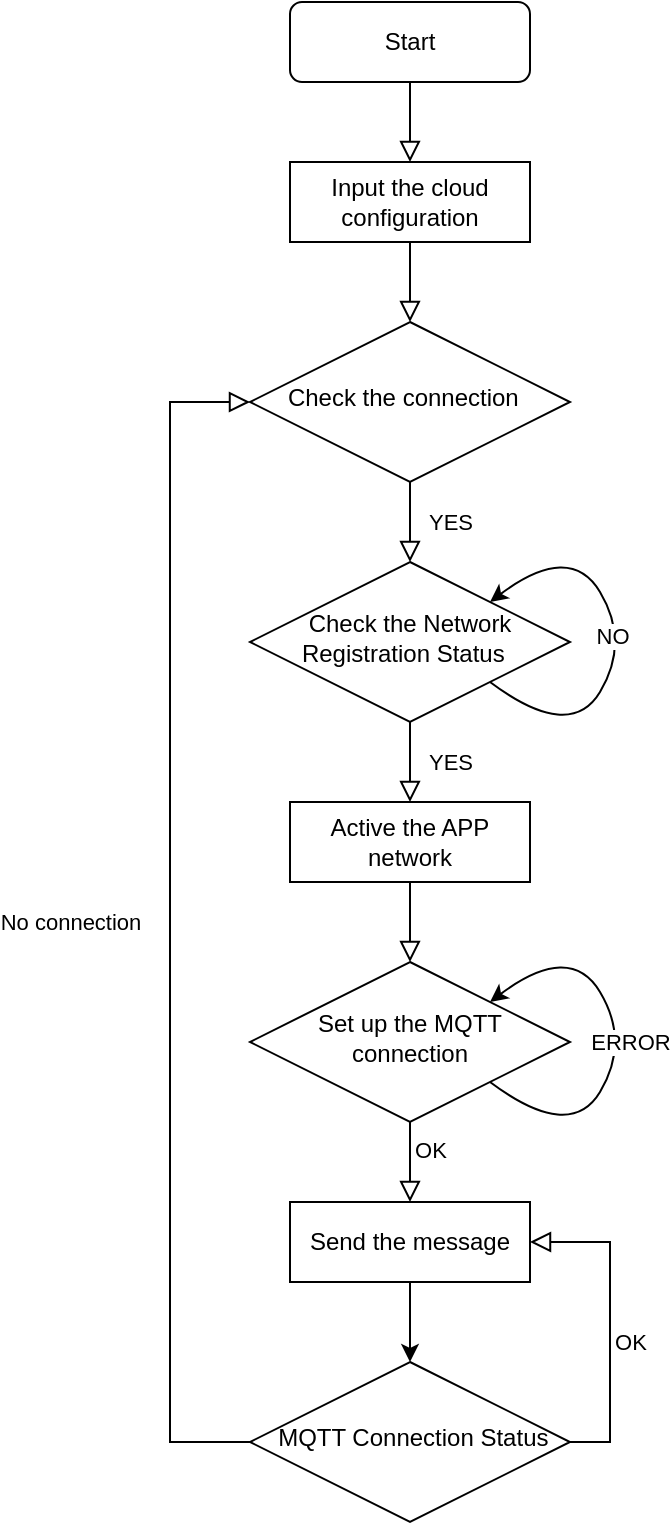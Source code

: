 <mxfile version="22.1.11" type="github">
  <diagram id="C5RBs43oDa-KdzZeNtuy" name="Page-1">
    <mxGraphModel dx="2331" dy="1058" grid="1" gridSize="10" guides="1" tooltips="1" connect="1" arrows="1" fold="1" page="1" pageScale="1" pageWidth="827" pageHeight="1169" math="0" shadow="0">
      <root>
        <mxCell id="WIyWlLk6GJQsqaUBKTNV-0" />
        <mxCell id="WIyWlLk6GJQsqaUBKTNV-1" parent="WIyWlLk6GJQsqaUBKTNV-0" />
        <mxCell id="WIyWlLk6GJQsqaUBKTNV-2" value="" style="rounded=0;html=1;jettySize=auto;orthogonalLoop=1;fontSize=11;endArrow=block;endFill=0;endSize=8;strokeWidth=1;shadow=0;labelBackgroundColor=none;edgeStyle=orthogonalEdgeStyle;entryX=0.5;entryY=0;entryDx=0;entryDy=0;" parent="WIyWlLk6GJQsqaUBKTNV-1" source="WIyWlLk6GJQsqaUBKTNV-3" target="OWNIvUZ9vy31lBXFUK9q-10" edge="1">
          <mxGeometry relative="1" as="geometry">
            <mxPoint x="440" y="110" as="targetPoint" />
          </mxGeometry>
        </mxCell>
        <mxCell id="WIyWlLk6GJQsqaUBKTNV-3" value="Start" style="rounded=1;whiteSpace=wrap;html=1;fontSize=12;glass=0;strokeWidth=1;shadow=0;" parent="WIyWlLk6GJQsqaUBKTNV-1" vertex="1">
          <mxGeometry x="340" y="40" width="120" height="40" as="geometry" />
        </mxCell>
        <mxCell id="WIyWlLk6GJQsqaUBKTNV-4" value="YES" style="rounded=0;html=1;jettySize=auto;orthogonalLoop=1;fontSize=11;endArrow=block;endFill=0;endSize=8;strokeWidth=1;shadow=0;labelBackgroundColor=none;edgeStyle=orthogonalEdgeStyle;exitX=0.5;exitY=1;exitDx=0;exitDy=0;entryX=0.5;entryY=0;entryDx=0;entryDy=0;" parent="WIyWlLk6GJQsqaUBKTNV-1" source="FNJguRmYHS2o4BD0xWOH-2" target="FNJguRmYHS2o4BD0xWOH-3" edge="1">
          <mxGeometry y="20" relative="1" as="geometry">
            <mxPoint as="offset" />
            <mxPoint x="330" y="510" as="sourcePoint" />
            <mxPoint x="400" y="440" as="targetPoint" />
          </mxGeometry>
        </mxCell>
        <mxCell id="WIyWlLk6GJQsqaUBKTNV-8" value="" style="rounded=0;html=1;jettySize=auto;orthogonalLoop=1;fontSize=11;endArrow=block;endFill=0;endSize=8;strokeWidth=1;shadow=0;labelBackgroundColor=none;edgeStyle=orthogonalEdgeStyle;entryX=0.5;entryY=0;entryDx=0;entryDy=0;exitX=0.5;exitY=1;exitDx=0;exitDy=0;" parent="WIyWlLk6GJQsqaUBKTNV-1" source="FNJguRmYHS2o4BD0xWOH-3" target="OWNIvUZ9vy31lBXFUK9q-7" edge="1">
          <mxGeometry y="40" relative="1" as="geometry">
            <mxPoint as="offset" />
            <mxPoint x="420" y="580" as="targetPoint" />
            <mxPoint x="400" y="520" as="sourcePoint" />
          </mxGeometry>
        </mxCell>
        <mxCell id="WIyWlLk6GJQsqaUBKTNV-9" value="OK" style="edgeStyle=orthogonalEdgeStyle;rounded=0;html=1;jettySize=auto;orthogonalLoop=1;fontSize=11;endArrow=block;endFill=0;endSize=8;strokeWidth=1;shadow=0;labelBackgroundColor=none;exitX=1;exitY=0.5;exitDx=0;exitDy=0;entryX=1;entryY=0.5;entryDx=0;entryDy=0;" parent="WIyWlLk6GJQsqaUBKTNV-1" target="FNJguRmYHS2o4BD0xWOH-5" edge="1" source="LcB0cEhPS5clTN-JLmqc-1">
          <mxGeometry x="-0.125" y="-10" relative="1" as="geometry">
            <mxPoint as="offset" />
            <mxPoint x="781.6" y="450" as="sourcePoint" />
            <mxPoint x="560" y="660" as="targetPoint" />
          </mxGeometry>
        </mxCell>
        <mxCell id="OWNIvUZ9vy31lBXFUK9q-4" value="YES" style="rounded=0;html=1;jettySize=auto;orthogonalLoop=1;fontSize=11;endArrow=block;endFill=0;endSize=8;strokeWidth=1;shadow=0;labelBackgroundColor=none;edgeStyle=orthogonalEdgeStyle;exitX=0.5;exitY=1;exitDx=0;exitDy=0;" parent="WIyWlLk6GJQsqaUBKTNV-1" source="LcB0cEhPS5clTN-JLmqc-2" target="FNJguRmYHS2o4BD0xWOH-2" edge="1">
          <mxGeometry y="20" relative="1" as="geometry">
            <mxPoint x="400" y="320" as="sourcePoint" />
            <mxPoint x="400" y="320" as="targetPoint" />
            <Array as="points" />
            <mxPoint as="offset" />
          </mxGeometry>
        </mxCell>
        <mxCell id="OWNIvUZ9vy31lBXFUK9q-5" value="NO" style="curved=1;endArrow=classic;html=1;rounded=0;entryX=1;entryY=0;entryDx=0;entryDy=0;exitX=1;exitY=1;exitDx=0;exitDy=0;" parent="WIyWlLk6GJQsqaUBKTNV-1" source="FNJguRmYHS2o4BD0xWOH-2" target="FNJguRmYHS2o4BD0xWOH-2" edge="1">
          <mxGeometry x="0.073" y="6" width="50" height="50" relative="1" as="geometry">
            <mxPoint x="450" y="400" as="sourcePoint" />
            <mxPoint x="500" y="350" as="targetPoint" />
            <Array as="points">
              <mxPoint x="480" y="410" />
              <mxPoint x="510" y="360" />
              <mxPoint x="480" y="310" />
            </Array>
            <mxPoint y="1" as="offset" />
          </mxGeometry>
        </mxCell>
        <mxCell id="OWNIvUZ9vy31lBXFUK9q-7" value="Set up the MQTT connection" style="rhombus;whiteSpace=wrap;html=1;shadow=0;fontFamily=Helvetica;fontSize=12;align=center;strokeWidth=1;spacing=6;spacingTop=-4;" parent="WIyWlLk6GJQsqaUBKTNV-1" vertex="1">
          <mxGeometry x="320" y="520" width="160" height="80" as="geometry" />
        </mxCell>
        <mxCell id="OWNIvUZ9vy31lBXFUK9q-8" value="OK" style="rounded=0;html=1;jettySize=auto;orthogonalLoop=1;fontSize=11;endArrow=block;endFill=0;endSize=8;strokeWidth=1;shadow=0;labelBackgroundColor=none;edgeStyle=orthogonalEdgeStyle;exitX=0.5;exitY=1;exitDx=0;exitDy=0;entryX=0.5;entryY=0;entryDx=0;entryDy=0;" parent="WIyWlLk6GJQsqaUBKTNV-1" source="OWNIvUZ9vy31lBXFUK9q-7" target="FNJguRmYHS2o4BD0xWOH-5" edge="1">
          <mxGeometry x="-0.333" y="10" relative="1" as="geometry">
            <mxPoint as="offset" />
            <mxPoint x="400" y="685" as="sourcePoint" />
            <mxPoint x="400" y="630" as="targetPoint" />
          </mxGeometry>
        </mxCell>
        <mxCell id="LcB0cEhPS5clTN-JLmqc-8" value="" style="edgeStyle=orthogonalEdgeStyle;rounded=0;orthogonalLoop=1;jettySize=auto;html=1;exitX=0.5;exitY=1;exitDx=0;exitDy=0;" parent="WIyWlLk6GJQsqaUBKTNV-1" source="FNJguRmYHS2o4BD0xWOH-5" target="LcB0cEhPS5clTN-JLmqc-1" edge="1">
          <mxGeometry relative="1" as="geometry">
            <mxPoint x="400" y="750" as="sourcePoint" />
          </mxGeometry>
        </mxCell>
        <mxCell id="OWNIvUZ9vy31lBXFUK9q-10" value="Input the cloud configuration" style="rounded=0;whiteSpace=wrap;html=1;" parent="WIyWlLk6GJQsqaUBKTNV-1" vertex="1">
          <mxGeometry x="340" y="120" width="120" height="40" as="geometry" />
        </mxCell>
        <mxCell id="LcB0cEhPS5clTN-JLmqc-1" value="&amp;nbsp;MQTT Connection Status" style="rhombus;whiteSpace=wrap;html=1;shadow=0;fontFamily=Helvetica;fontSize=12;align=center;strokeWidth=1;spacing=6;spacingTop=-4;" parent="WIyWlLk6GJQsqaUBKTNV-1" vertex="1">
          <mxGeometry x="320" y="720" width="160" height="80" as="geometry" />
        </mxCell>
        <mxCell id="LcB0cEhPS5clTN-JLmqc-2" value="Check the connection&amp;nbsp;&amp;nbsp;" style="rhombus;whiteSpace=wrap;html=1;shadow=0;fontFamily=Helvetica;fontSize=12;align=center;strokeWidth=1;spacing=6;spacingTop=-4;" parent="WIyWlLk6GJQsqaUBKTNV-1" vertex="1">
          <mxGeometry x="320" y="200" width="160" height="80" as="geometry" />
        </mxCell>
        <mxCell id="LcB0cEhPS5clTN-JLmqc-5" value="" style="rounded=0;html=1;jettySize=auto;orthogonalLoop=1;fontSize=11;endArrow=block;endFill=0;endSize=8;strokeWidth=1;shadow=0;labelBackgroundColor=none;edgeStyle=orthogonalEdgeStyle;entryX=0.5;entryY=0;entryDx=0;entryDy=0;exitX=0.5;exitY=1;exitDx=0;exitDy=0;" parent="WIyWlLk6GJQsqaUBKTNV-1" source="OWNIvUZ9vy31lBXFUK9q-10" target="LcB0cEhPS5clTN-JLmqc-2" edge="1">
          <mxGeometry relative="1" as="geometry">
            <mxPoint x="410" y="330" as="sourcePoint" />
            <mxPoint x="410" y="370" as="targetPoint" />
            <Array as="points" />
          </mxGeometry>
        </mxCell>
        <mxCell id="LcB0cEhPS5clTN-JLmqc-9" value="No connection" style="rounded=0;html=1;jettySize=auto;orthogonalLoop=1;fontSize=11;endArrow=block;endFill=0;endSize=8;strokeWidth=1;shadow=0;labelBackgroundColor=none;edgeStyle=orthogonalEdgeStyle;entryX=0;entryY=0.5;entryDx=0;entryDy=0;exitX=0;exitY=0.5;exitDx=0;exitDy=0;" parent="WIyWlLk6GJQsqaUBKTNV-1" source="LcB0cEhPS5clTN-JLmqc-1" target="LcB0cEhPS5clTN-JLmqc-2" edge="1">
          <mxGeometry y="50" relative="1" as="geometry">
            <mxPoint x="420" y="340" as="sourcePoint" />
            <mxPoint x="420" y="380" as="targetPoint" />
            <Array as="points">
              <mxPoint x="280" y="760" />
              <mxPoint x="280" y="240" />
            </Array>
            <mxPoint as="offset" />
          </mxGeometry>
        </mxCell>
        <mxCell id="FNJguRmYHS2o4BD0xWOH-2" value="Check the&amp;nbsp;Network Registration Status &amp;nbsp;" style="rhombus;whiteSpace=wrap;html=1;shadow=0;fontFamily=Helvetica;fontSize=12;align=center;strokeWidth=1;spacing=6;spacingTop=-4;" vertex="1" parent="WIyWlLk6GJQsqaUBKTNV-1">
          <mxGeometry x="320" y="320" width="160" height="80" as="geometry" />
        </mxCell>
        <mxCell id="FNJguRmYHS2o4BD0xWOH-3" value="Active the APP network" style="rounded=0;whiteSpace=wrap;html=1;" vertex="1" parent="WIyWlLk6GJQsqaUBKTNV-1">
          <mxGeometry x="340" y="440" width="120" height="40" as="geometry" />
        </mxCell>
        <mxCell id="FNJguRmYHS2o4BD0xWOH-4" value="ERROR" style="curved=1;endArrow=classic;html=1;rounded=0;entryX=1;entryY=0;entryDx=0;entryDy=0;exitX=1;exitY=1;exitDx=0;exitDy=0;" edge="1" parent="WIyWlLk6GJQsqaUBKTNV-1" source="OWNIvUZ9vy31lBXFUK9q-7" target="OWNIvUZ9vy31lBXFUK9q-7">
          <mxGeometry width="50" height="50" relative="1" as="geometry">
            <mxPoint x="440" y="580" as="sourcePoint" />
            <mxPoint x="440" y="540" as="targetPoint" />
            <Array as="points">
              <mxPoint x="480" y="610" />
              <mxPoint x="510" y="560" />
              <mxPoint x="480" y="510" />
            </Array>
            <mxPoint as="offset" />
          </mxGeometry>
        </mxCell>
        <mxCell id="FNJguRmYHS2o4BD0xWOH-5" value="Send the message" style="rounded=0;whiteSpace=wrap;html=1;" vertex="1" parent="WIyWlLk6GJQsqaUBKTNV-1">
          <mxGeometry x="340" y="640" width="120" height="40" as="geometry" />
        </mxCell>
      </root>
    </mxGraphModel>
  </diagram>
</mxfile>
